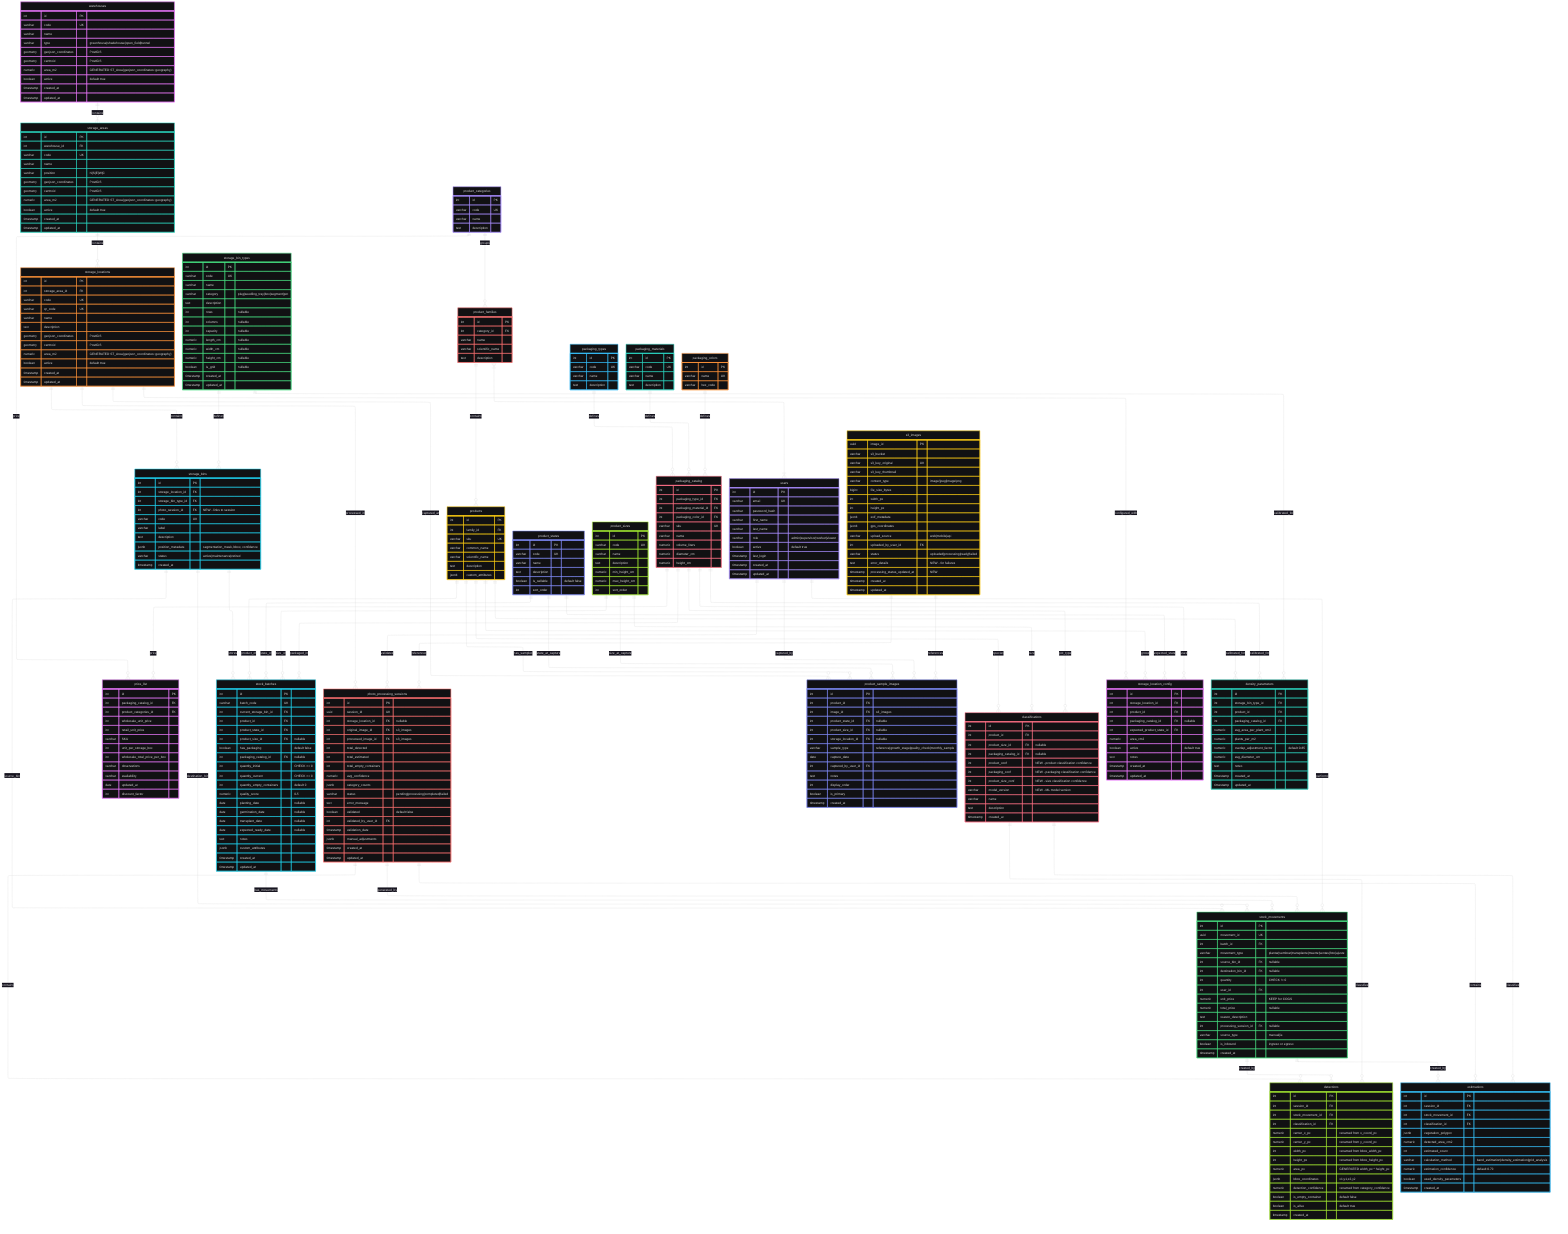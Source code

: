 ---
config:
  theme: redux-dark-color
  layout: elk
---
erDiagram
	direction TB
	warehouses {
		int id PK ""  
		varchar code UK ""  
		varchar name  ""  
		varchar type  "greenhouse|shadehouse|open_field|tunnel"  
		geometry geojson_coordinates  "PostGIS"  
		geometry centroid  "PostGIS"  
		numeric area_m2  "GENERATED ST_Area(geojson_coordinates::geography)"  
		boolean active  "default true"  
		timestamp created_at  ""  
		timestamp updated_at  ""  
	}
	storage_areas {
		int id PK ""  
		int warehouse_id FK ""  
		varchar code UK ""  
		varchar name  ""  
		varchar position  "N|S|E|W|C"  
		geometry geojson_coordinates  "PostGIS"  
		geometry centroid  "PostGIS"  
		numeric area_m2  "GENERATED ST_Area(geojson_coordinates::geography)"  
		boolean active  "default true"  
		timestamp created_at  ""  
		timestamp updated_at  ""  
	}
	storage_locations {
		int id PK ""  
		int storage_area_id FK ""  
		varchar code UK ""  
		varchar qr_code UK ""  
		varchar name  ""  
		text description  ""  
		geometry geojson_coordinates  "PostGIS"  
		geometry centroid  "PostGIS"  
		numeric area_m2  "GENERATED ST_Area(geojson_coordinates::geography)"  
		boolean active  "default true"  
		timestamp created_at  ""  
		timestamp updated_at  ""  
	}
	storage_bins {
		int id PK ""  
		int storage_location_id FK ""  
		int storage_bin_type_id FK ""  
		int photo_session_id FK "NEW - links to session"  
		varchar code UK ""  
		varchar label  ""  
		text description  ""  
		jsonb position_metadata  "segmentation_mask, bbox, confidence"  
		varchar status  "active|maintenance|retired"  
		timestamp created_at  ""  
	}
	storage_bin_types {
		int id PK ""  
		varchar code UK ""  
		varchar name  ""  
		varchar category  "plug|seedling_tray|box|segment|pot"  
		text description  ""  
		int rows  "nullable"  
		int columns  "nullable"  
		int capacity  "nullable"  
		numeric length_cm  "nullable"  
		numeric width_cm  "nullable"  
		numeric height_cm  "nullable"  
		boolean is_grid  "nullable"  
		timestamp created_at  ""  
		timestamp updated_at  ""  
	}
	product_categories {
		int id PK ""  
		varchar code UK ""  
		varchar name  ""  
		text description  ""  
	}
	product_families {
		int id PK ""  
		int category_id FK ""  
		varchar name  ""  
		varchar scientific_name  ""  
		text description  ""  
	}
	products {
		int id PK ""  
		int family_id FK ""  
		varchar sku UK ""  
		varchar common_name  ""  
		varchar scientific_name  ""  
		text description  ""  
		jsonb custom_attributes  ""  
	}
	product_states {
		int id PK ""  
		varchar code UK ""  
		varchar name  ""  
		text description  ""  
		boolean is_sellable  "default false"  
		int sort_order  ""  
	}
	product_sizes {
		int id PK ""  
		varchar code UK ""  
		varchar name  ""  
		text description  ""  
		numeric min_height_cm  ""  
		numeric max_height_cm  ""   
		int sort_order  ""  
	}
	packaging_types {
		int id PK ""  
		varchar code UK ""  
		varchar name  ""  
		text description  ""  
	}
	packaging_catalog {
		int id PK ""  
		int packaging_type_id FK ""  
		int packaging_material_id FK ""  
		int packaging_color_id FK ""  
		varchar sku UK ""  
		varchar name  ""  
		numeric volume_liters  ""  
		numeric diameter_cm  ""  
		numeric height_cm  ""  
	}
    price_list{
        int id PK ""
        int packaging_catalog_id FK ""
        int product_categories_id FK ""
        int wholesale_unit_price ""
        int retail_unit_price ""
        varchar SKU ""
        int unit_per_storage_box ""
        int wholesale_total_price_per_box ""
        varchar observations ""
        varchar availability
        date updated_at ""
        int discount_factor ""
    }
	packaging_materials {
		int id PK ""  
		varchar code UK ""  
		varchar name  ""  
		text description  ""  
	}
	packaging_colors {
		int id PK ""  
		varchar name UK ""  
		varchar hex_code  ""  
	}
	stock_batches {
		int id PK ""  
		varchar batch_code UK ""  
		int current_storage_bin_id FK ""  
		int product_id FK ""  
		int product_state_id FK ""  
		int product_size_id FK "nullable"  
		boolean has_packaging  "default false"  
		int packaging_catalog_id FK "nullable"  
		int quantity_initial  "CHECK >= 0"  
		int quantity_current  "CHECK >= 0"  
		int quantity_empty_containers  "default 0"  
		numeric quality_score  "0-5"  
		date planting_date  "nullable"  
		date germination_date  "nullable"  
		date transplant_date  "nullable"  
		date expected_ready_date  "nullable"  
		text notes  ""  
		jsonb custom_attributes  ""  
		timestamp created_at  ""  
		timestamp updated_at  ""  
	}
	stock_movements {
		int id PK ""  
		uuid movement_id UK ""  
		int batch_id FK ""  
		varchar movement_type  "plantar|sembrar|transplante|muerte|ventas|foto|ajuste"  
		int source_bin_id FK "nullable"  
		int destination_bin_id FK "nullable"  
		int quantity  "CHECK != 0"  
		int user_id FK ""  
		numeric unit_price  "KEEP for COGS"  
		numeric total_price  "nullable"  
		text reason_description  ""  
		int processing_session_id FK "nullable"  
		varchar source_type  "manual|ia"  
		boolean is_inbound  "ingreso or egreso"  
		timestamp created_at  ""  
	}
	users {
		int id PK ""  
		varchar email UK ""  
		varchar password_hash  ""  
		varchar first_name  ""  
		varchar last_name  ""  
		varchar role  "admin|supervisor|worker|viewer"  
		boolean active  "default true"  
		timestamp last_login  ""  
		timestamp created_at  ""  
		timestamp updated_at  ""  
	}
	photo_processing_sessions {
		int id PK ""  
		uuid session_id UK ""  
		int storage_location_id FK "nullable"  
		int original_image_id FK "s3_images"  
		int processed_image_id FK "s3_images"  
		int total_detected  ""  
		int total_estimated  ""  
		int total_empty_containers  ""  
		numeric avg_confidence  ""  
		jsonb category_counts  ""  
		varchar status  "pending|processing|completed|failed"  
		text error_message  ""  
		boolean validated  "default false"  
		int validated_by_user_id FK ""  
		timestamp validation_date  ""  
		jsonb manual_adjustments  ""  
		timestamp created_at  ""  
		timestamp updated_at  ""  
	}
	s3_images {
		uuid image_id PK ""
		varchar s3_bucket  ""  
		varchar s3_key_original UK ""  
		varchar s3_key_thumbnail  ""  
		varchar content_type  "image/jpeg|image/png"  
		bigint file_size_bytes  ""  
		int width_px  ""  
		int height_px  ""  
		jsonb exif_metadata  ""  
		jsonb gps_coordinates  ""  
		varchar upload_source  "web|mobile|api"  
		int uploaded_by_user_id FK ""  
		varchar status  "uploaded|processing|ready|failed"  
		text error_details  "NEW - for failures"  
		timestamp processing_status_updated_at  "NEW"  
		timestamp created_at  ""  
		timestamp updated_at  ""  
	}
	product_sample_images {
		int id PK ""  
		int product_id FK ""  
		int image_id FK "s3_images"  
		int product_state_id FK "nullable"  
		int product_size_id FK "nullable"  
		int storage_location_id FK "nullable"  
		varchar sample_type  "reference|growth_stage|quality_check|monthly_sample"  
		date capture_date  ""  
		int captured_by_user_id FK ""  
		text notes  ""  
		int display_order  ""  
		boolean is_primary  ""  
		timestamp created_at  ""  
	}
	detections {
		int id PK ""  
		int session_id FK ""  
		int stock_movement_id FK ""  
		int classification_id FK ""  
		numeric center_x_px  "renamed from x_coord_px"  
		numeric center_y_px  "renamed from y_coord_px"  
		int width_px  "renamed from bbox_width_px"  
		int height_px  "renamed from bbox_height_px"  
		numeric area_px  "GENERATED width_px * height_px"  
		jsonb bbox_coordinates  "x1,y1,x2,y2"  
		numeric detection_confidence  "renamed from category_confidence"  
		boolean is_empty_container  "default false"  
		boolean is_alive  "default true"  
		timestamp created_at  ""  
	}
	estimations {
		int id PK ""  
		int session_id FK ""  
		int stock_movement_id FK ""  
		int classification_id FK ""  
		jsonb vegetation_polygon  ""  
		numeric detected_area_cm2  ""  
		int estimated_count  ""  
		varchar calculation_method  "band_estimation|density_estimation|grid_analysis"  
		numeric estimation_confidence  "default 0.70"  
		boolean used_density_parameters  ""  
		timestamp created_at  ""  
	}
	classifications {
		int id PK ""  
		int product_id FK ""  
		int product_size_id FK "nullable"  
		int packaging_catalog_id FK "nullable"  
		int product_conf  "NEW - product classification confidence"  
		int packaging_conf  "NEW - packaging classification confidence"  
		int product_size_conf  "NEW - size classification confidence"  
		varchar model_version  "NEW - ML model version"  
		varchar name  ""  
		text description  ""  
		timestamp created_at  ""  
	}
	storage_location_config {
		int id PK ""  
		int storage_location_id FK ""  
		int product_id FK ""  
		int packaging_catalog_id FK "nullable"  
		int expected_product_state_id FK ""  
		numeric area_cm2  ""  
		boolean active  "default true"  
		text notes  ""  
		timestamp created_at  ""  
		timestamp updated_at  ""  
	}
	density_parameters {
		int id PK ""  
		int storage_bin_type_id FK ""  
		int product_id FK ""  
		int packaging_catalog_id FK ""  
		numeric avg_area_per_plant_cm2  ""  
		numeric plants_per_m2  ""  
		numeric overlap_adjustment_factor  "default 0.85"  
		numeric avg_diameter_cm  ""  
		text notes  ""  
		timestamp created_at  ""  
		timestamp updated_at  ""  
	}
	warehouses||--o{storage_areas:"contains"
	storage_areas||--o{storage_locations:"contains"
	storage_locations||--o{storage_bins:"contains"
	storage_bin_types||--o{storage_bins:"defines"
	product_categories||--o{product_families:"groups"
	product_families||--o{products:"contains"
	packaging_types||--o{packaging_catalog:"defines"
	packaging_materials||--o{packaging_catalog:"defines"
	packaging_colors||--o{packaging_catalog:"defines"
	storage_bins||--o{stock_batches:"stores"
	products||--o{stock_batches:"product_of"
	product_states||--o{stock_batches:"state_of"
	product_sizes||--o{stock_batches:"size_of"
	packaging_catalog||--o{stock_batches:"packaged_in"
	stock_batches||--o{stock_movements:"has_movements"
	users||--o{stock_movements:"performs"
	storage_bins||--o{stock_movements:"source_bin"
	storage_bins||--o{stock_movements:"destination_bin"
	photo_processing_sessions||--o{stock_movements:"generated_by"
	s3_images||--o{photo_processing_sessions:"references"
	s3_images||--o{product_sample_images:"references"
	storage_locations||--o{photo_processing_sessions:"processed_in"
	photo_processing_sessions||--o{detections:"contains"
	photo_processing_sessions||--o{estimations:"contains"
	users||--o{photo_processing_sessions:"validates"
	stock_movements||--o{detections:"created_by"
	stock_movements||--o{estimations:"created_by"
	classifications||--o{detections:"classifies"
	classifications||--o{estimations:"classifies"
	products||--o{classifications:"species"
	product_sizes||--o{classifications:"size"
	packaging_catalog||--o{classifications:"pot_type"
    packaging_catalog||--o{price_list:"price"
    product_categories||--o{price_list:"price"
	products||--o{product_sample_images:"has_samples"
	product_states||--o{product_sample_images:"state_at_capture"
	product_sizes||--o{product_sample_images:"size_at_capture"
	storage_locations||--o{product_sample_images:"captured_at"
	users||--o{product_sample_images:"captured_by"
	storage_locations||--o{storage_location_config:"configured_with"
	products||--o{storage_location_config:"grows"
	packaging_catalog||--o{storage_location_config:"uses"
	product_states||--o{storage_location_config:"expected_state"
	storage_bin_types||--o{density_parameters:"calibrated_for"
	products||--o{density_parameters:"calibrated_for"
	packaging_catalog||--o{density_parameters:"calibrated_for"
	product_families}|--|{users:"  "